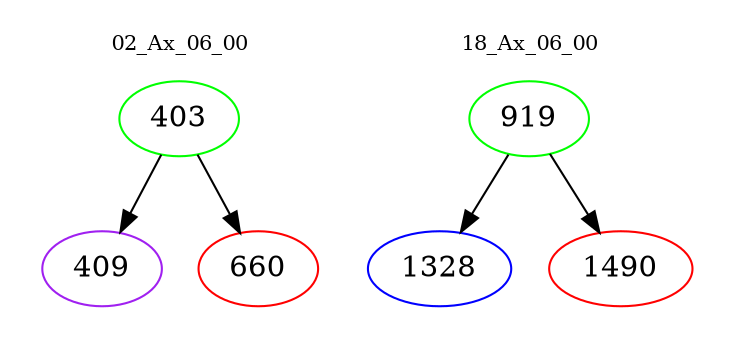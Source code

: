 digraph{
subgraph cluster_0 {
color = white
label = "02_Ax_06_00";
fontsize=10;
T0_403 [label="403", color="green"]
T0_403 -> T0_409 [color="black"]
T0_409 [label="409", color="purple"]
T0_403 -> T0_660 [color="black"]
T0_660 [label="660", color="red"]
}
subgraph cluster_1 {
color = white
label = "18_Ax_06_00";
fontsize=10;
T1_919 [label="919", color="green"]
T1_919 -> T1_1328 [color="black"]
T1_1328 [label="1328", color="blue"]
T1_919 -> T1_1490 [color="black"]
T1_1490 [label="1490", color="red"]
}
}
